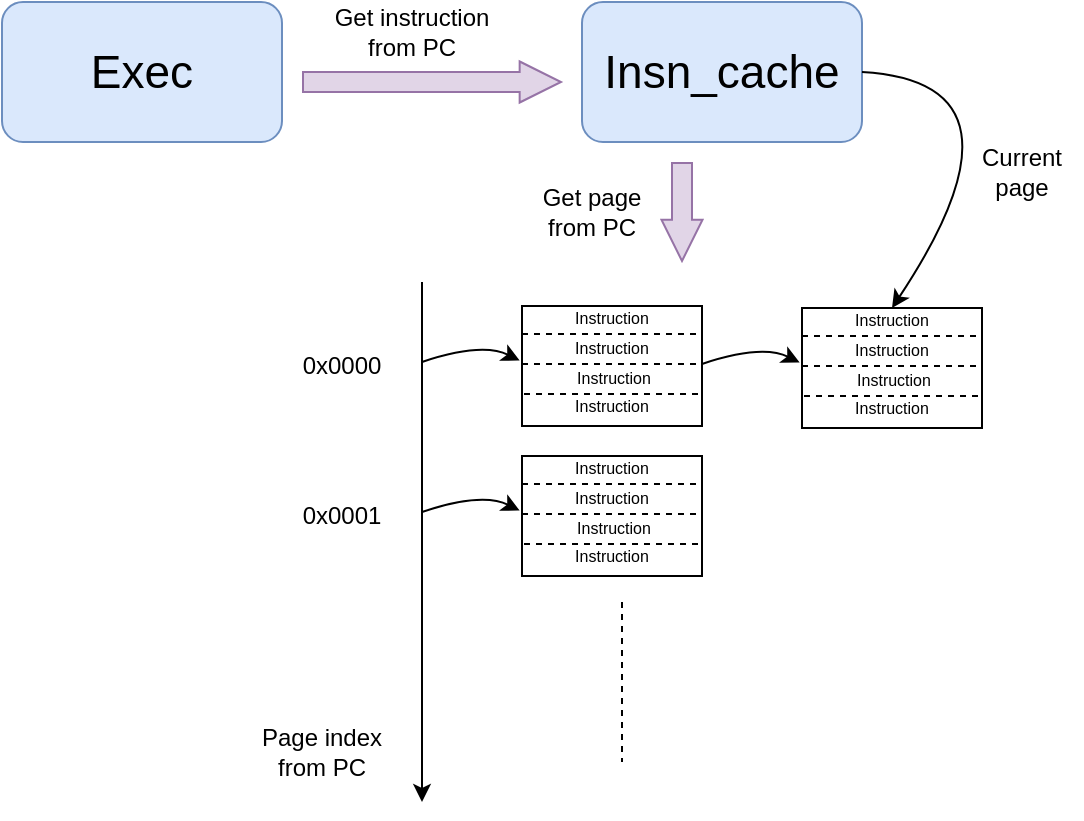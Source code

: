 <mxfile version="22.1.2" type="device">
  <diagram name="Page-1" id="Ov1hY7NAIhpf-3Ej8_Xz">
    <mxGraphModel dx="1197" dy="758" grid="1" gridSize="10" guides="1" tooltips="1" connect="1" arrows="1" fold="1" page="1" pageScale="1" pageWidth="850" pageHeight="1100" math="0" shadow="0">
      <root>
        <mxCell id="0" />
        <mxCell id="1" parent="0" />
        <mxCell id="OoE9c814yCv3j-LPLBNH-1" value="&lt;font style=&quot;font-size: 23px;&quot;&gt;Exec&lt;/font&gt;" style="rounded=1;whiteSpace=wrap;html=1;fillColor=#dae8fc;strokeColor=#6c8ebf;" vertex="1" parent="1">
          <mxGeometry x="100" y="120" width="140" height="70" as="geometry" />
        </mxCell>
        <mxCell id="OoE9c814yCv3j-LPLBNH-2" value="&lt;font style=&quot;font-size: 23px;&quot;&gt;Insn_cache&lt;/font&gt;" style="rounded=1;whiteSpace=wrap;html=1;fillColor=#dae8fc;strokeColor=#6c8ebf;" vertex="1" parent="1">
          <mxGeometry x="390" y="120" width="140" height="70" as="geometry" />
        </mxCell>
        <mxCell id="OoE9c814yCv3j-LPLBNH-3" value="" style="endArrow=classic;html=1;rounded=0;" edge="1" parent="1">
          <mxGeometry width="50" height="50" relative="1" as="geometry">
            <mxPoint x="310" y="260" as="sourcePoint" />
            <mxPoint x="310" y="520" as="targetPoint" />
          </mxGeometry>
        </mxCell>
        <mxCell id="OoE9c814yCv3j-LPLBNH-4" value="" style="rounded=0;whiteSpace=wrap;html=1;" vertex="1" parent="1">
          <mxGeometry x="360" y="272" width="90" height="60" as="geometry" />
        </mxCell>
        <mxCell id="OoE9c814yCv3j-LPLBNH-5" value="" style="endArrow=none;dashed=1;html=1;rounded=0;exitX=0;exitY=0.25;exitDx=0;exitDy=0;entryX=1;entryY=0.25;entryDx=0;entryDy=0;" edge="1" parent="1">
          <mxGeometry width="50" height="50" relative="1" as="geometry">
            <mxPoint x="360" y="286" as="sourcePoint" />
            <mxPoint x="450" y="286" as="targetPoint" />
          </mxGeometry>
        </mxCell>
        <mxCell id="OoE9c814yCv3j-LPLBNH-8" value="&lt;span style=&quot;font-size: 8px;&quot;&gt;Instruction&lt;/span&gt;" style="text;html=1;strokeColor=none;fillColor=none;align=center;verticalAlign=middle;whiteSpace=wrap;rounded=0;" vertex="1" parent="1">
          <mxGeometry x="375" y="262" width="60" height="30" as="geometry" />
        </mxCell>
        <mxCell id="OoE9c814yCv3j-LPLBNH-9" value="" style="endArrow=none;dashed=1;html=1;rounded=0;exitX=0;exitY=0.25;exitDx=0;exitDy=0;entryX=1;entryY=0.25;entryDx=0;entryDy=0;" edge="1" parent="1">
          <mxGeometry width="50" height="50" relative="1" as="geometry">
            <mxPoint x="360" y="301" as="sourcePoint" />
            <mxPoint x="450" y="301" as="targetPoint" />
          </mxGeometry>
        </mxCell>
        <mxCell id="OoE9c814yCv3j-LPLBNH-10" value="&lt;span style=&quot;font-size: 8px;&quot;&gt;Instruction&lt;/span&gt;" style="text;html=1;strokeColor=none;fillColor=none;align=center;verticalAlign=middle;whiteSpace=wrap;rounded=0;" vertex="1" parent="1">
          <mxGeometry x="375" y="277" width="60" height="30" as="geometry" />
        </mxCell>
        <mxCell id="OoE9c814yCv3j-LPLBNH-11" value="" style="endArrow=none;dashed=1;html=1;rounded=0;exitX=0;exitY=0.25;exitDx=0;exitDy=0;entryX=1;entryY=0.25;entryDx=0;entryDy=0;" edge="1" parent="1">
          <mxGeometry width="50" height="50" relative="1" as="geometry">
            <mxPoint x="361" y="316" as="sourcePoint" />
            <mxPoint x="451" y="316" as="targetPoint" />
          </mxGeometry>
        </mxCell>
        <mxCell id="OoE9c814yCv3j-LPLBNH-12" value="&lt;span style=&quot;font-size: 8px;&quot;&gt;Instruction&lt;/span&gt;" style="text;html=1;strokeColor=none;fillColor=none;align=center;verticalAlign=middle;whiteSpace=wrap;rounded=0;" vertex="1" parent="1">
          <mxGeometry x="376" y="292" width="60" height="30" as="geometry" />
        </mxCell>
        <mxCell id="OoE9c814yCv3j-LPLBNH-14" value="&lt;span style=&quot;font-size: 8px;&quot;&gt;Instruction&lt;/span&gt;" style="text;html=1;strokeColor=none;fillColor=none;align=center;verticalAlign=middle;whiteSpace=wrap;rounded=0;" vertex="1" parent="1">
          <mxGeometry x="375" y="306" width="60" height="30" as="geometry" />
        </mxCell>
        <mxCell id="OoE9c814yCv3j-LPLBNH-15" style="edgeStyle=orthogonalEdgeStyle;rounded=0;orthogonalLoop=1;jettySize=auto;html=1;exitX=0.5;exitY=1;exitDx=0;exitDy=0;" edge="1" parent="1" source="OoE9c814yCv3j-LPLBNH-4" target="OoE9c814yCv3j-LPLBNH-4">
          <mxGeometry relative="1" as="geometry" />
        </mxCell>
        <mxCell id="OoE9c814yCv3j-LPLBNH-17" value="" style="curved=1;endArrow=classic;html=1;rounded=0;entryX=-0.013;entryY=0.455;entryDx=0;entryDy=0;entryPerimeter=0;" edge="1" parent="1" target="OoE9c814yCv3j-LPLBNH-4">
          <mxGeometry width="50" height="50" relative="1" as="geometry">
            <mxPoint x="310" y="300" as="sourcePoint" />
            <mxPoint x="520" y="350" as="targetPoint" />
            <Array as="points">
              <mxPoint x="340" y="290" />
            </Array>
          </mxGeometry>
        </mxCell>
        <mxCell id="OoE9c814yCv3j-LPLBNH-19" value="" style="rounded=0;whiteSpace=wrap;html=1;" vertex="1" parent="1">
          <mxGeometry x="500" y="273" width="90" height="60" as="geometry" />
        </mxCell>
        <mxCell id="OoE9c814yCv3j-LPLBNH-20" value="" style="endArrow=none;dashed=1;html=1;rounded=0;exitX=0;exitY=0.25;exitDx=0;exitDy=0;entryX=1;entryY=0.25;entryDx=0;entryDy=0;" edge="1" parent="1">
          <mxGeometry width="50" height="50" relative="1" as="geometry">
            <mxPoint x="500" y="287" as="sourcePoint" />
            <mxPoint x="590" y="287" as="targetPoint" />
          </mxGeometry>
        </mxCell>
        <mxCell id="OoE9c814yCv3j-LPLBNH-21" value="&lt;span style=&quot;font-size: 8px;&quot;&gt;Instruction&lt;/span&gt;" style="text;html=1;strokeColor=none;fillColor=none;align=center;verticalAlign=middle;whiteSpace=wrap;rounded=0;" vertex="1" parent="1">
          <mxGeometry x="515" y="263" width="60" height="30" as="geometry" />
        </mxCell>
        <mxCell id="OoE9c814yCv3j-LPLBNH-22" value="" style="endArrow=none;dashed=1;html=1;rounded=0;exitX=0;exitY=0.25;exitDx=0;exitDy=0;entryX=1;entryY=0.25;entryDx=0;entryDy=0;" edge="1" parent="1">
          <mxGeometry width="50" height="50" relative="1" as="geometry">
            <mxPoint x="500" y="302" as="sourcePoint" />
            <mxPoint x="590" y="302" as="targetPoint" />
          </mxGeometry>
        </mxCell>
        <mxCell id="OoE9c814yCv3j-LPLBNH-23" value="&lt;span style=&quot;font-size: 8px;&quot;&gt;Instruction&lt;/span&gt;" style="text;html=1;strokeColor=none;fillColor=none;align=center;verticalAlign=middle;whiteSpace=wrap;rounded=0;" vertex="1" parent="1">
          <mxGeometry x="515" y="278" width="60" height="30" as="geometry" />
        </mxCell>
        <mxCell id="OoE9c814yCv3j-LPLBNH-24" value="" style="endArrow=none;dashed=1;html=1;rounded=0;exitX=0;exitY=0.25;exitDx=0;exitDy=0;entryX=1;entryY=0.25;entryDx=0;entryDy=0;" edge="1" parent="1">
          <mxGeometry width="50" height="50" relative="1" as="geometry">
            <mxPoint x="501" y="317" as="sourcePoint" />
            <mxPoint x="591" y="317" as="targetPoint" />
          </mxGeometry>
        </mxCell>
        <mxCell id="OoE9c814yCv3j-LPLBNH-25" value="&lt;span style=&quot;font-size: 8px;&quot;&gt;Instruction&lt;/span&gt;" style="text;html=1;strokeColor=none;fillColor=none;align=center;verticalAlign=middle;whiteSpace=wrap;rounded=0;" vertex="1" parent="1">
          <mxGeometry x="516" y="293" width="60" height="30" as="geometry" />
        </mxCell>
        <mxCell id="OoE9c814yCv3j-LPLBNH-26" value="&lt;span style=&quot;font-size: 8px;&quot;&gt;Instruction&lt;/span&gt;" style="text;html=1;strokeColor=none;fillColor=none;align=center;verticalAlign=middle;whiteSpace=wrap;rounded=0;" vertex="1" parent="1">
          <mxGeometry x="515" y="307" width="60" height="30" as="geometry" />
        </mxCell>
        <mxCell id="OoE9c814yCv3j-LPLBNH-27" style="edgeStyle=orthogonalEdgeStyle;rounded=0;orthogonalLoop=1;jettySize=auto;html=1;exitX=0.5;exitY=1;exitDx=0;exitDy=0;" edge="1" parent="1" source="OoE9c814yCv3j-LPLBNH-19" target="OoE9c814yCv3j-LPLBNH-19">
          <mxGeometry relative="1" as="geometry" />
        </mxCell>
        <mxCell id="OoE9c814yCv3j-LPLBNH-28" value="" style="curved=1;endArrow=classic;html=1;rounded=0;entryX=-0.013;entryY=0.455;entryDx=0;entryDy=0;entryPerimeter=0;" edge="1" parent="1" target="OoE9c814yCv3j-LPLBNH-19">
          <mxGeometry width="50" height="50" relative="1" as="geometry">
            <mxPoint x="450" y="301" as="sourcePoint" />
            <mxPoint x="660" y="351" as="targetPoint" />
            <Array as="points">
              <mxPoint x="480" y="291" />
            </Array>
          </mxGeometry>
        </mxCell>
        <mxCell id="OoE9c814yCv3j-LPLBNH-29" value="" style="rounded=0;whiteSpace=wrap;html=1;" vertex="1" parent="1">
          <mxGeometry x="360" y="347" width="90" height="60" as="geometry" />
        </mxCell>
        <mxCell id="OoE9c814yCv3j-LPLBNH-30" value="" style="endArrow=none;dashed=1;html=1;rounded=0;exitX=0;exitY=0.25;exitDx=0;exitDy=0;entryX=1;entryY=0.25;entryDx=0;entryDy=0;" edge="1" parent="1">
          <mxGeometry width="50" height="50" relative="1" as="geometry">
            <mxPoint x="360" y="361" as="sourcePoint" />
            <mxPoint x="450" y="361" as="targetPoint" />
          </mxGeometry>
        </mxCell>
        <mxCell id="OoE9c814yCv3j-LPLBNH-31" value="&lt;span style=&quot;font-size: 8px;&quot;&gt;Instruction&lt;/span&gt;" style="text;html=1;strokeColor=none;fillColor=none;align=center;verticalAlign=middle;whiteSpace=wrap;rounded=0;" vertex="1" parent="1">
          <mxGeometry x="375" y="337" width="60" height="30" as="geometry" />
        </mxCell>
        <mxCell id="OoE9c814yCv3j-LPLBNH-32" value="" style="endArrow=none;dashed=1;html=1;rounded=0;exitX=0;exitY=0.25;exitDx=0;exitDy=0;entryX=1;entryY=0.25;entryDx=0;entryDy=0;" edge="1" parent="1">
          <mxGeometry width="50" height="50" relative="1" as="geometry">
            <mxPoint x="360" y="376" as="sourcePoint" />
            <mxPoint x="450" y="376" as="targetPoint" />
          </mxGeometry>
        </mxCell>
        <mxCell id="OoE9c814yCv3j-LPLBNH-33" value="&lt;span style=&quot;font-size: 8px;&quot;&gt;Instruction&lt;/span&gt;" style="text;html=1;strokeColor=none;fillColor=none;align=center;verticalAlign=middle;whiteSpace=wrap;rounded=0;" vertex="1" parent="1">
          <mxGeometry x="375" y="352" width="60" height="30" as="geometry" />
        </mxCell>
        <mxCell id="OoE9c814yCv3j-LPLBNH-34" value="" style="endArrow=none;dashed=1;html=1;rounded=0;exitX=0;exitY=0.25;exitDx=0;exitDy=0;entryX=1;entryY=0.25;entryDx=0;entryDy=0;" edge="1" parent="1">
          <mxGeometry width="50" height="50" relative="1" as="geometry">
            <mxPoint x="361" y="391" as="sourcePoint" />
            <mxPoint x="451" y="391" as="targetPoint" />
          </mxGeometry>
        </mxCell>
        <mxCell id="OoE9c814yCv3j-LPLBNH-35" value="&lt;span style=&quot;font-size: 8px;&quot;&gt;Instruction&lt;/span&gt;" style="text;html=1;strokeColor=none;fillColor=none;align=center;verticalAlign=middle;whiteSpace=wrap;rounded=0;" vertex="1" parent="1">
          <mxGeometry x="376" y="367" width="60" height="30" as="geometry" />
        </mxCell>
        <mxCell id="OoE9c814yCv3j-LPLBNH-36" value="&lt;span style=&quot;font-size: 8px;&quot;&gt;Instruction&lt;/span&gt;" style="text;html=1;strokeColor=none;fillColor=none;align=center;verticalAlign=middle;whiteSpace=wrap;rounded=0;" vertex="1" parent="1">
          <mxGeometry x="375" y="381" width="60" height="30" as="geometry" />
        </mxCell>
        <mxCell id="OoE9c814yCv3j-LPLBNH-37" style="edgeStyle=orthogonalEdgeStyle;rounded=0;orthogonalLoop=1;jettySize=auto;html=1;exitX=0.5;exitY=1;exitDx=0;exitDy=0;" edge="1" parent="1" source="OoE9c814yCv3j-LPLBNH-29" target="OoE9c814yCv3j-LPLBNH-29">
          <mxGeometry relative="1" as="geometry" />
        </mxCell>
        <mxCell id="OoE9c814yCv3j-LPLBNH-38" value="" style="curved=1;endArrow=classic;html=1;rounded=0;entryX=-0.013;entryY=0.455;entryDx=0;entryDy=0;entryPerimeter=0;" edge="1" parent="1" target="OoE9c814yCv3j-LPLBNH-29">
          <mxGeometry width="50" height="50" relative="1" as="geometry">
            <mxPoint x="310" y="375" as="sourcePoint" />
            <mxPoint x="520" y="425" as="targetPoint" />
            <Array as="points">
              <mxPoint x="340" y="365" />
            </Array>
          </mxGeometry>
        </mxCell>
        <mxCell id="OoE9c814yCv3j-LPLBNH-39" value="" style="endArrow=none;dashed=1;html=1;rounded=0;" edge="1" parent="1">
          <mxGeometry width="50" height="50" relative="1" as="geometry">
            <mxPoint x="410" y="420" as="sourcePoint" />
            <mxPoint x="410" y="500" as="targetPoint" />
          </mxGeometry>
        </mxCell>
        <mxCell id="OoE9c814yCv3j-LPLBNH-40" value="Page index from PC" style="text;html=1;strokeColor=none;fillColor=none;align=center;verticalAlign=middle;whiteSpace=wrap;rounded=0;" vertex="1" parent="1">
          <mxGeometry x="220" y="480" width="80" height="30" as="geometry" />
        </mxCell>
        <mxCell id="OoE9c814yCv3j-LPLBNH-41" value="0x0000" style="text;html=1;strokeColor=none;fillColor=none;align=center;verticalAlign=middle;whiteSpace=wrap;rounded=0;" vertex="1" parent="1">
          <mxGeometry x="240" y="287" width="60" height="30" as="geometry" />
        </mxCell>
        <mxCell id="OoE9c814yCv3j-LPLBNH-42" value="0x0001" style="text;html=1;strokeColor=none;fillColor=none;align=center;verticalAlign=middle;whiteSpace=wrap;rounded=0;" vertex="1" parent="1">
          <mxGeometry x="240" y="362" width="60" height="30" as="geometry" />
        </mxCell>
        <mxCell id="OoE9c814yCv3j-LPLBNH-43" value="" style="curved=1;endArrow=classic;html=1;rounded=0;entryX=0.5;entryY=0;entryDx=0;entryDy=0;exitX=1;exitY=0.5;exitDx=0;exitDy=0;" edge="1" parent="1" source="OoE9c814yCv3j-LPLBNH-2" target="OoE9c814yCv3j-LPLBNH-19">
          <mxGeometry width="50" height="50" relative="1" as="geometry">
            <mxPoint x="320" y="310" as="sourcePoint" />
            <mxPoint x="369" y="309" as="targetPoint" />
            <Array as="points">
              <mxPoint x="620" y="160" />
            </Array>
          </mxGeometry>
        </mxCell>
        <mxCell id="OoE9c814yCv3j-LPLBNH-44" value="Current page" style="text;html=1;strokeColor=none;fillColor=none;align=center;verticalAlign=middle;whiteSpace=wrap;rounded=0;" vertex="1" parent="1">
          <mxGeometry x="580" y="190" width="60" height="30" as="geometry" />
        </mxCell>
        <mxCell id="OoE9c814yCv3j-LPLBNH-45" value="" style="shape=flexArrow;endArrow=classic;html=1;rounded=0;endWidth=9.524;endSize=6.557;fillColor=#e1d5e7;strokeColor=#9673a6;" edge="1" parent="1">
          <mxGeometry width="50" height="50" relative="1" as="geometry">
            <mxPoint x="440" y="200" as="sourcePoint" />
            <mxPoint x="440" y="250" as="targetPoint" />
          </mxGeometry>
        </mxCell>
        <mxCell id="OoE9c814yCv3j-LPLBNH-46" value="Get page from PC" style="text;html=1;strokeColor=none;fillColor=none;align=center;verticalAlign=middle;whiteSpace=wrap;rounded=0;" vertex="1" parent="1">
          <mxGeometry x="365" y="210" width="60" height="30" as="geometry" />
        </mxCell>
        <mxCell id="OoE9c814yCv3j-LPLBNH-47" value="" style="shape=flexArrow;endArrow=classic;html=1;rounded=0;endWidth=9.524;endSize=6.557;fillColor=#e1d5e7;strokeColor=#9673a6;" edge="1" parent="1">
          <mxGeometry width="50" height="50" relative="1" as="geometry">
            <mxPoint x="250" y="160" as="sourcePoint" />
            <mxPoint x="380" y="160" as="targetPoint" />
          </mxGeometry>
        </mxCell>
        <mxCell id="OoE9c814yCv3j-LPLBNH-48" value="Get instruction from PC" style="text;html=1;strokeColor=none;fillColor=none;align=center;verticalAlign=middle;whiteSpace=wrap;rounded=0;" vertex="1" parent="1">
          <mxGeometry x="260" y="120" width="90" height="30" as="geometry" />
        </mxCell>
      </root>
    </mxGraphModel>
  </diagram>
</mxfile>

